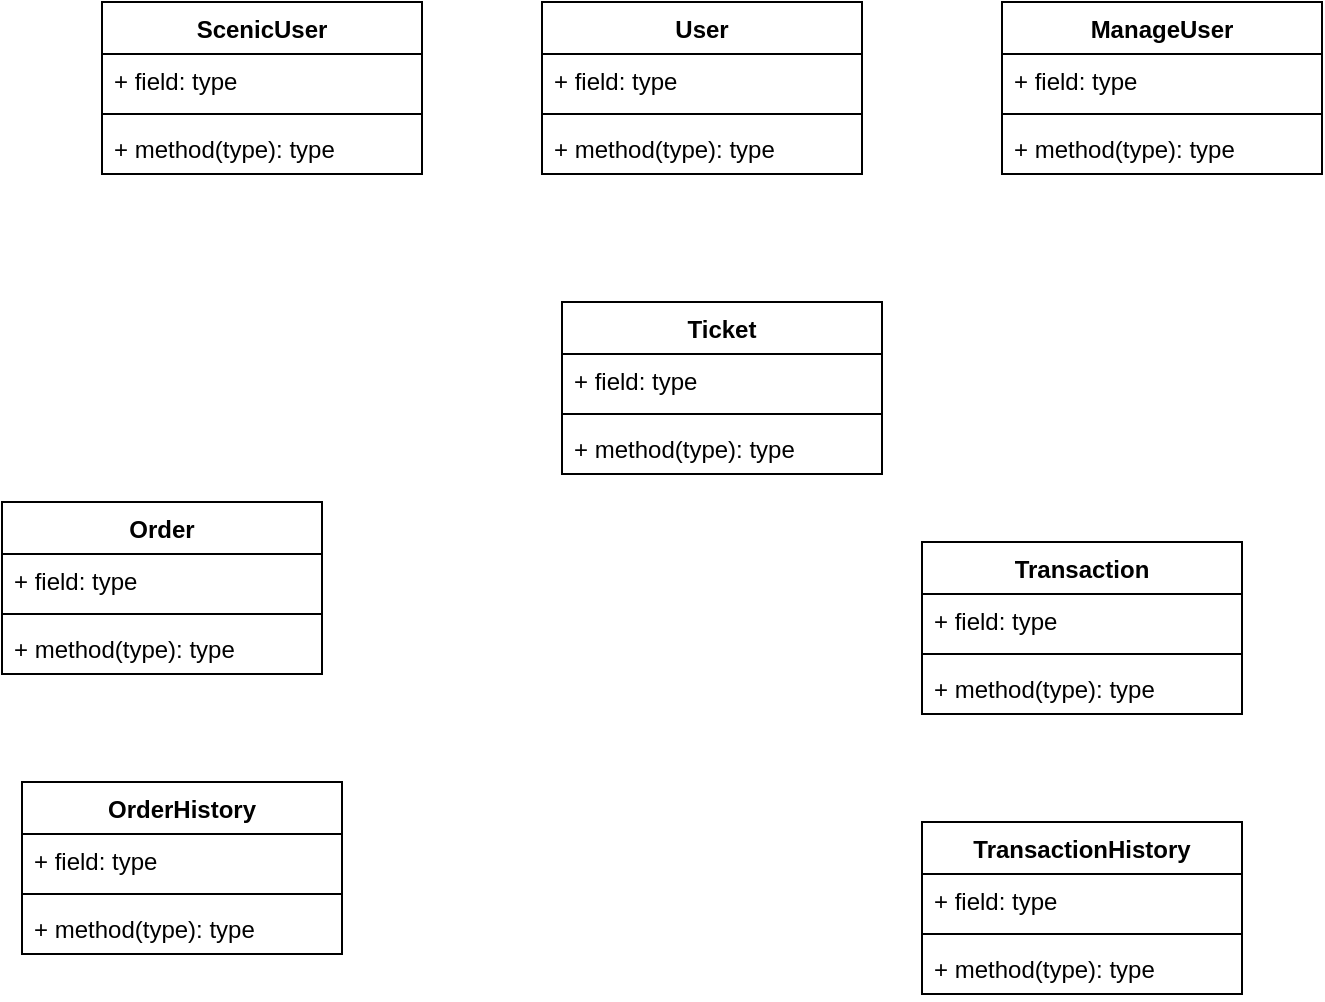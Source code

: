 <mxfile version="13.6.2" type="github">
  <diagram id="VjnDuAETOl2htQ0PQwQe" name="Page-1">
    <mxGraphModel dx="790" dy="384" grid="1" gridSize="10" guides="1" tooltips="1" connect="1" arrows="1" fold="1" page="1" pageScale="1" pageWidth="850" pageHeight="1100" math="0" shadow="0">
      <root>
        <mxCell id="0" />
        <mxCell id="1" parent="0" />
        <mxCell id="-eFsKwjspfKI78hxDc0E-13" value="ScenicUser" style="swimlane;fontStyle=1;align=center;verticalAlign=top;childLayout=stackLayout;horizontal=1;startSize=26;horizontalStack=0;resizeParent=1;resizeParentMax=0;resizeLast=0;collapsible=1;marginBottom=0;" parent="1" vertex="1">
          <mxGeometry x="280" y="70" width="160" height="86" as="geometry" />
        </mxCell>
        <mxCell id="-eFsKwjspfKI78hxDc0E-14" value="+ field: type" style="text;strokeColor=none;fillColor=none;align=left;verticalAlign=top;spacingLeft=4;spacingRight=4;overflow=hidden;rotatable=0;points=[[0,0.5],[1,0.5]];portConstraint=eastwest;" parent="-eFsKwjspfKI78hxDc0E-13" vertex="1">
          <mxGeometry y="26" width="160" height="26" as="geometry" />
        </mxCell>
        <mxCell id="-eFsKwjspfKI78hxDc0E-15" value="" style="line;strokeWidth=1;fillColor=none;align=left;verticalAlign=middle;spacingTop=-1;spacingLeft=3;spacingRight=3;rotatable=0;labelPosition=right;points=[];portConstraint=eastwest;" parent="-eFsKwjspfKI78hxDc0E-13" vertex="1">
          <mxGeometry y="52" width="160" height="8" as="geometry" />
        </mxCell>
        <mxCell id="-eFsKwjspfKI78hxDc0E-16" value="+ method(type): type" style="text;strokeColor=none;fillColor=none;align=left;verticalAlign=top;spacingLeft=4;spacingRight=4;overflow=hidden;rotatable=0;points=[[0,0.5],[1,0.5]];portConstraint=eastwest;" parent="-eFsKwjspfKI78hxDc0E-13" vertex="1">
          <mxGeometry y="60" width="160" height="26" as="geometry" />
        </mxCell>
        <mxCell id="-eFsKwjspfKI78hxDc0E-5" value="User" style="swimlane;fontStyle=1;align=center;verticalAlign=top;childLayout=stackLayout;horizontal=1;startSize=26;horizontalStack=0;resizeParent=1;resizeParentMax=0;resizeLast=0;collapsible=1;marginBottom=0;" parent="1" vertex="1">
          <mxGeometry x="500" y="70" width="160" height="86" as="geometry" />
        </mxCell>
        <mxCell id="-eFsKwjspfKI78hxDc0E-6" value="+ field: type" style="text;strokeColor=none;fillColor=none;align=left;verticalAlign=top;spacingLeft=4;spacingRight=4;overflow=hidden;rotatable=0;points=[[0,0.5],[1,0.5]];portConstraint=eastwest;" parent="-eFsKwjspfKI78hxDc0E-5" vertex="1">
          <mxGeometry y="26" width="160" height="26" as="geometry" />
        </mxCell>
        <mxCell id="-eFsKwjspfKI78hxDc0E-7" value="" style="line;strokeWidth=1;fillColor=none;align=left;verticalAlign=middle;spacingTop=-1;spacingLeft=3;spacingRight=3;rotatable=0;labelPosition=right;points=[];portConstraint=eastwest;" parent="-eFsKwjspfKI78hxDc0E-5" vertex="1">
          <mxGeometry y="52" width="160" height="8" as="geometry" />
        </mxCell>
        <mxCell id="-eFsKwjspfKI78hxDc0E-8" value="+ method(type): type" style="text;strokeColor=none;fillColor=none;align=left;verticalAlign=top;spacingLeft=4;spacingRight=4;overflow=hidden;rotatable=0;points=[[0,0.5],[1,0.5]];portConstraint=eastwest;" parent="-eFsKwjspfKI78hxDc0E-5" vertex="1">
          <mxGeometry y="60" width="160" height="26" as="geometry" />
        </mxCell>
        <mxCell id="-eFsKwjspfKI78hxDc0E-17" value="ManageUser" style="swimlane;fontStyle=1;align=center;verticalAlign=top;childLayout=stackLayout;horizontal=1;startSize=26;horizontalStack=0;resizeParent=1;resizeParentMax=0;resizeLast=0;collapsible=1;marginBottom=0;" parent="1" vertex="1">
          <mxGeometry x="730" y="70" width="160" height="86" as="geometry" />
        </mxCell>
        <mxCell id="-eFsKwjspfKI78hxDc0E-18" value="+ field: type" style="text;strokeColor=none;fillColor=none;align=left;verticalAlign=top;spacingLeft=4;spacingRight=4;overflow=hidden;rotatable=0;points=[[0,0.5],[1,0.5]];portConstraint=eastwest;" parent="-eFsKwjspfKI78hxDc0E-17" vertex="1">
          <mxGeometry y="26" width="160" height="26" as="geometry" />
        </mxCell>
        <mxCell id="-eFsKwjspfKI78hxDc0E-19" value="" style="line;strokeWidth=1;fillColor=none;align=left;verticalAlign=middle;spacingTop=-1;spacingLeft=3;spacingRight=3;rotatable=0;labelPosition=right;points=[];portConstraint=eastwest;" parent="-eFsKwjspfKI78hxDc0E-17" vertex="1">
          <mxGeometry y="52" width="160" height="8" as="geometry" />
        </mxCell>
        <mxCell id="-eFsKwjspfKI78hxDc0E-20" value="+ method(type): type" style="text;strokeColor=none;fillColor=none;align=left;verticalAlign=top;spacingLeft=4;spacingRight=4;overflow=hidden;rotatable=0;points=[[0,0.5],[1,0.5]];portConstraint=eastwest;" parent="-eFsKwjspfKI78hxDc0E-17" vertex="1">
          <mxGeometry y="60" width="160" height="26" as="geometry" />
        </mxCell>
        <mxCell id="-eFsKwjspfKI78hxDc0E-9" value="Ticket" style="swimlane;fontStyle=1;align=center;verticalAlign=top;childLayout=stackLayout;horizontal=1;startSize=26;horizontalStack=0;resizeParent=1;resizeParentMax=0;resizeLast=0;collapsible=1;marginBottom=0;" parent="1" vertex="1">
          <mxGeometry x="510" y="220" width="160" height="86" as="geometry" />
        </mxCell>
        <mxCell id="-eFsKwjspfKI78hxDc0E-10" value="+ field: type" style="text;strokeColor=none;fillColor=none;align=left;verticalAlign=top;spacingLeft=4;spacingRight=4;overflow=hidden;rotatable=0;points=[[0,0.5],[1,0.5]];portConstraint=eastwest;" parent="-eFsKwjspfKI78hxDc0E-9" vertex="1">
          <mxGeometry y="26" width="160" height="26" as="geometry" />
        </mxCell>
        <mxCell id="-eFsKwjspfKI78hxDc0E-11" value="" style="line;strokeWidth=1;fillColor=none;align=left;verticalAlign=middle;spacingTop=-1;spacingLeft=3;spacingRight=3;rotatable=0;labelPosition=right;points=[];portConstraint=eastwest;" parent="-eFsKwjspfKI78hxDc0E-9" vertex="1">
          <mxGeometry y="52" width="160" height="8" as="geometry" />
        </mxCell>
        <mxCell id="-eFsKwjspfKI78hxDc0E-12" value="+ method(type): type" style="text;strokeColor=none;fillColor=none;align=left;verticalAlign=top;spacingLeft=4;spacingRight=4;overflow=hidden;rotatable=0;points=[[0,0.5],[1,0.5]];portConstraint=eastwest;" parent="-eFsKwjspfKI78hxDc0E-9" vertex="1">
          <mxGeometry y="60" width="160" height="26" as="geometry" />
        </mxCell>
        <mxCell id="-eFsKwjspfKI78hxDc0E-1" value="Order" style="swimlane;fontStyle=1;align=center;verticalAlign=top;childLayout=stackLayout;horizontal=1;startSize=26;horizontalStack=0;resizeParent=1;resizeParentMax=0;resizeLast=0;collapsible=1;marginBottom=0;" parent="1" vertex="1">
          <mxGeometry x="230" y="320" width="160" height="86" as="geometry" />
        </mxCell>
        <mxCell id="-eFsKwjspfKI78hxDc0E-2" value="+ field: type" style="text;strokeColor=none;fillColor=none;align=left;verticalAlign=top;spacingLeft=4;spacingRight=4;overflow=hidden;rotatable=0;points=[[0,0.5],[1,0.5]];portConstraint=eastwest;" parent="-eFsKwjspfKI78hxDc0E-1" vertex="1">
          <mxGeometry y="26" width="160" height="26" as="geometry" />
        </mxCell>
        <mxCell id="-eFsKwjspfKI78hxDc0E-3" value="" style="line;strokeWidth=1;fillColor=none;align=left;verticalAlign=middle;spacingTop=-1;spacingLeft=3;spacingRight=3;rotatable=0;labelPosition=right;points=[];portConstraint=eastwest;" parent="-eFsKwjspfKI78hxDc0E-1" vertex="1">
          <mxGeometry y="52" width="160" height="8" as="geometry" />
        </mxCell>
        <mxCell id="-eFsKwjspfKI78hxDc0E-4" value="+ method(type): type" style="text;strokeColor=none;fillColor=none;align=left;verticalAlign=top;spacingLeft=4;spacingRight=4;overflow=hidden;rotatable=0;points=[[0,0.5],[1,0.5]];portConstraint=eastwest;" parent="-eFsKwjspfKI78hxDc0E-1" vertex="1">
          <mxGeometry y="60" width="160" height="26" as="geometry" />
        </mxCell>
        <mxCell id="-eFsKwjspfKI78hxDc0E-21" value="Transaction" style="swimlane;fontStyle=1;align=center;verticalAlign=top;childLayout=stackLayout;horizontal=1;startSize=26;horizontalStack=0;resizeParent=1;resizeParentMax=0;resizeLast=0;collapsible=1;marginBottom=0;" parent="1" vertex="1">
          <mxGeometry x="690" y="340" width="160" height="86" as="geometry" />
        </mxCell>
        <mxCell id="-eFsKwjspfKI78hxDc0E-22" value="+ field: type" style="text;strokeColor=none;fillColor=none;align=left;verticalAlign=top;spacingLeft=4;spacingRight=4;overflow=hidden;rotatable=0;points=[[0,0.5],[1,0.5]];portConstraint=eastwest;" parent="-eFsKwjspfKI78hxDc0E-21" vertex="1">
          <mxGeometry y="26" width="160" height="26" as="geometry" />
        </mxCell>
        <mxCell id="-eFsKwjspfKI78hxDc0E-23" value="" style="line;strokeWidth=1;fillColor=none;align=left;verticalAlign=middle;spacingTop=-1;spacingLeft=3;spacingRight=3;rotatable=0;labelPosition=right;points=[];portConstraint=eastwest;" parent="-eFsKwjspfKI78hxDc0E-21" vertex="1">
          <mxGeometry y="52" width="160" height="8" as="geometry" />
        </mxCell>
        <mxCell id="-eFsKwjspfKI78hxDc0E-24" value="+ method(type): type" style="text;strokeColor=none;fillColor=none;align=left;verticalAlign=top;spacingLeft=4;spacingRight=4;overflow=hidden;rotatable=0;points=[[0,0.5],[1,0.5]];portConstraint=eastwest;" parent="-eFsKwjspfKI78hxDc0E-21" vertex="1">
          <mxGeometry y="60" width="160" height="26" as="geometry" />
        </mxCell>
        <mxCell id="uxPyOdEB8U-QKajxjRza-1" value="OrderHistory" style="swimlane;fontStyle=1;align=center;verticalAlign=top;childLayout=stackLayout;horizontal=1;startSize=26;horizontalStack=0;resizeParent=1;resizeParentMax=0;resizeLast=0;collapsible=1;marginBottom=0;" vertex="1" parent="1">
          <mxGeometry x="240" y="460" width="160" height="86" as="geometry" />
        </mxCell>
        <mxCell id="uxPyOdEB8U-QKajxjRza-2" value="+ field: type" style="text;strokeColor=none;fillColor=none;align=left;verticalAlign=top;spacingLeft=4;spacingRight=4;overflow=hidden;rotatable=0;points=[[0,0.5],[1,0.5]];portConstraint=eastwest;" vertex="1" parent="uxPyOdEB8U-QKajxjRza-1">
          <mxGeometry y="26" width="160" height="26" as="geometry" />
        </mxCell>
        <mxCell id="uxPyOdEB8U-QKajxjRza-3" value="" style="line;strokeWidth=1;fillColor=none;align=left;verticalAlign=middle;spacingTop=-1;spacingLeft=3;spacingRight=3;rotatable=0;labelPosition=right;points=[];portConstraint=eastwest;" vertex="1" parent="uxPyOdEB8U-QKajxjRza-1">
          <mxGeometry y="52" width="160" height="8" as="geometry" />
        </mxCell>
        <mxCell id="uxPyOdEB8U-QKajxjRza-4" value="+ method(type): type" style="text;strokeColor=none;fillColor=none;align=left;verticalAlign=top;spacingLeft=4;spacingRight=4;overflow=hidden;rotatable=0;points=[[0,0.5],[1,0.5]];portConstraint=eastwest;" vertex="1" parent="uxPyOdEB8U-QKajxjRza-1">
          <mxGeometry y="60" width="160" height="26" as="geometry" />
        </mxCell>
        <mxCell id="uxPyOdEB8U-QKajxjRza-5" value="TransactionHistory" style="swimlane;fontStyle=1;align=center;verticalAlign=top;childLayout=stackLayout;horizontal=1;startSize=26;horizontalStack=0;resizeParent=1;resizeParentMax=0;resizeLast=0;collapsible=1;marginBottom=0;" vertex="1" parent="1">
          <mxGeometry x="690" y="480" width="160" height="86" as="geometry" />
        </mxCell>
        <mxCell id="uxPyOdEB8U-QKajxjRza-6" value="+ field: type" style="text;strokeColor=none;fillColor=none;align=left;verticalAlign=top;spacingLeft=4;spacingRight=4;overflow=hidden;rotatable=0;points=[[0,0.5],[1,0.5]];portConstraint=eastwest;" vertex="1" parent="uxPyOdEB8U-QKajxjRza-5">
          <mxGeometry y="26" width="160" height="26" as="geometry" />
        </mxCell>
        <mxCell id="uxPyOdEB8U-QKajxjRza-7" value="" style="line;strokeWidth=1;fillColor=none;align=left;verticalAlign=middle;spacingTop=-1;spacingLeft=3;spacingRight=3;rotatable=0;labelPosition=right;points=[];portConstraint=eastwest;" vertex="1" parent="uxPyOdEB8U-QKajxjRza-5">
          <mxGeometry y="52" width="160" height="8" as="geometry" />
        </mxCell>
        <mxCell id="uxPyOdEB8U-QKajxjRza-8" value="+ method(type): type" style="text;strokeColor=none;fillColor=none;align=left;verticalAlign=top;spacingLeft=4;spacingRight=4;overflow=hidden;rotatable=0;points=[[0,0.5],[1,0.5]];portConstraint=eastwest;" vertex="1" parent="uxPyOdEB8U-QKajxjRza-5">
          <mxGeometry y="60" width="160" height="26" as="geometry" />
        </mxCell>
      </root>
    </mxGraphModel>
  </diagram>
</mxfile>
